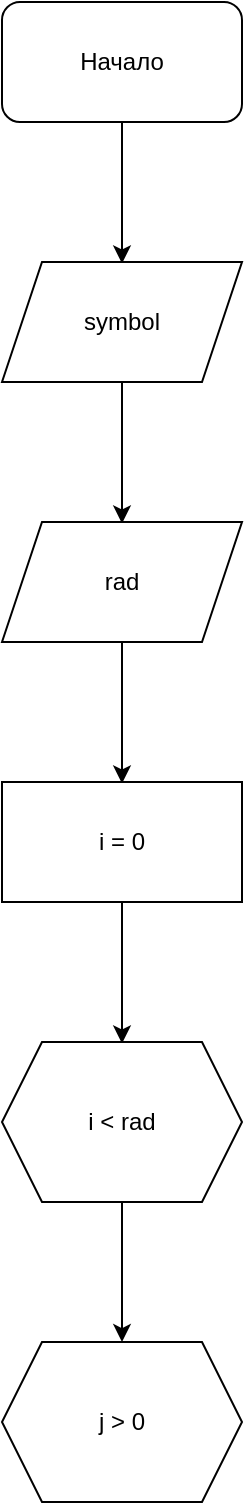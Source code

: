 <mxfile version="24.8.2">
  <diagram name="Страница — 1" id="nTE5gNR7Y4w3KzxLzECX">
    <mxGraphModel dx="1386" dy="791" grid="1" gridSize="10" guides="1" tooltips="1" connect="1" arrows="1" fold="1" page="1" pageScale="1" pageWidth="827" pageHeight="1169" math="0" shadow="0">
      <root>
        <mxCell id="0" />
        <mxCell id="1" parent="0" />
        <mxCell id="O5iyHuZTw4pn6LFIyWj3-1" value="" style="rounded=1;whiteSpace=wrap;html=1;" vertex="1" parent="1">
          <mxGeometry x="354" width="120" height="60" as="geometry" />
        </mxCell>
        <mxCell id="O5iyHuZTw4pn6LFIyWj3-2" value="Начало" style="text;html=1;align=center;verticalAlign=middle;whiteSpace=wrap;rounded=0;" vertex="1" parent="1">
          <mxGeometry x="384" y="15" width="60" height="30" as="geometry" />
        </mxCell>
        <mxCell id="O5iyHuZTw4pn6LFIyWj3-3" value="" style="endArrow=classic;html=1;rounded=0;" edge="1" parent="1" source="O5iyHuZTw4pn6LFIyWj3-1">
          <mxGeometry width="50" height="50" relative="1" as="geometry">
            <mxPoint x="414" y="110" as="sourcePoint" />
            <mxPoint x="414" y="130.711" as="targetPoint" />
          </mxGeometry>
        </mxCell>
        <mxCell id="O5iyHuZTw4pn6LFIyWj3-4" value="" style="shape=parallelogram;perimeter=parallelogramPerimeter;whiteSpace=wrap;html=1;fixedSize=1;" vertex="1" parent="1">
          <mxGeometry x="354" y="130" width="120" height="60" as="geometry" />
        </mxCell>
        <mxCell id="O5iyHuZTw4pn6LFIyWj3-5" value="" style="endArrow=classic;html=1;rounded=0;" edge="1" parent="1" source="O5iyHuZTw4pn6LFIyWj3-4">
          <mxGeometry width="50" height="50" relative="1" as="geometry">
            <mxPoint x="414" y="240" as="sourcePoint" />
            <mxPoint x="414" y="260.711" as="targetPoint" />
          </mxGeometry>
        </mxCell>
        <mxCell id="O5iyHuZTw4pn6LFIyWj3-6" value="" style="shape=parallelogram;perimeter=parallelogramPerimeter;whiteSpace=wrap;html=1;fixedSize=1;" vertex="1" parent="1">
          <mxGeometry x="354" y="260" width="120" height="60" as="geometry" />
        </mxCell>
        <mxCell id="O5iyHuZTw4pn6LFIyWj3-7" value="symbol" style="text;html=1;align=center;verticalAlign=middle;whiteSpace=wrap;rounded=0;" vertex="1" parent="1">
          <mxGeometry x="384" y="145" width="60" height="30" as="geometry" />
        </mxCell>
        <mxCell id="O5iyHuZTw4pn6LFIyWj3-8" value="rad" style="text;html=1;align=center;verticalAlign=middle;whiteSpace=wrap;rounded=0;" vertex="1" parent="1">
          <mxGeometry x="384" y="275" width="60" height="30" as="geometry" />
        </mxCell>
        <mxCell id="O5iyHuZTw4pn6LFIyWj3-9" value="" style="endArrow=classic;html=1;rounded=0;" edge="1" parent="1" source="O5iyHuZTw4pn6LFIyWj3-6">
          <mxGeometry width="50" height="50" relative="1" as="geometry">
            <mxPoint x="414" y="370" as="sourcePoint" />
            <mxPoint x="414" y="390.711" as="targetPoint" />
          </mxGeometry>
        </mxCell>
        <mxCell id="O5iyHuZTw4pn6LFIyWj3-10" value="" style="rounded=0;whiteSpace=wrap;html=1;" vertex="1" parent="1">
          <mxGeometry x="354" y="390" width="120" height="60" as="geometry" />
        </mxCell>
        <mxCell id="O5iyHuZTw4pn6LFIyWj3-11" value="i = 0" style="text;html=1;align=center;verticalAlign=middle;whiteSpace=wrap;rounded=0;" vertex="1" parent="1">
          <mxGeometry x="384" y="405" width="60" height="30" as="geometry" />
        </mxCell>
        <mxCell id="O5iyHuZTw4pn6LFIyWj3-12" value="" style="endArrow=classic;html=1;rounded=0;" edge="1" parent="1" source="O5iyHuZTw4pn6LFIyWj3-10">
          <mxGeometry width="50" height="50" relative="1" as="geometry">
            <mxPoint x="414" y="500" as="sourcePoint" />
            <mxPoint x="414" y="520.711" as="targetPoint" />
          </mxGeometry>
        </mxCell>
        <mxCell id="O5iyHuZTw4pn6LFIyWj3-13" value="" style="shape=hexagon;perimeter=hexagonPerimeter2;whiteSpace=wrap;html=1;fixedSize=1;" vertex="1" parent="1">
          <mxGeometry x="354" y="520" width="120" height="80" as="geometry" />
        </mxCell>
        <mxCell id="O5iyHuZTw4pn6LFIyWj3-14" value="i &lt; rad" style="text;html=1;align=center;verticalAlign=middle;whiteSpace=wrap;rounded=0;" vertex="1" parent="1">
          <mxGeometry x="384" y="545" width="60" height="30" as="geometry" />
        </mxCell>
        <mxCell id="O5iyHuZTw4pn6LFIyWj3-15" value="" style="endArrow=classic;html=1;rounded=0;" edge="1" parent="1" source="O5iyHuZTw4pn6LFIyWj3-13" target="O5iyHuZTw4pn6LFIyWj3-16">
          <mxGeometry width="50" height="50" relative="1" as="geometry">
            <mxPoint x="414" y="650" as="sourcePoint" />
            <mxPoint x="414" y="670.711" as="targetPoint" />
          </mxGeometry>
        </mxCell>
        <mxCell id="O5iyHuZTw4pn6LFIyWj3-16" value="" style="shape=hexagon;perimeter=hexagonPerimeter2;whiteSpace=wrap;html=1;fixedSize=1;" vertex="1" parent="1">
          <mxGeometry x="354" y="670.001" width="120" height="80" as="geometry" />
        </mxCell>
        <mxCell id="O5iyHuZTw4pn6LFIyWj3-17" value="j &gt; 0" style="text;html=1;align=center;verticalAlign=middle;whiteSpace=wrap;rounded=0;" vertex="1" parent="1">
          <mxGeometry x="384" y="695" width="60" height="30" as="geometry" />
        </mxCell>
      </root>
    </mxGraphModel>
  </diagram>
</mxfile>
